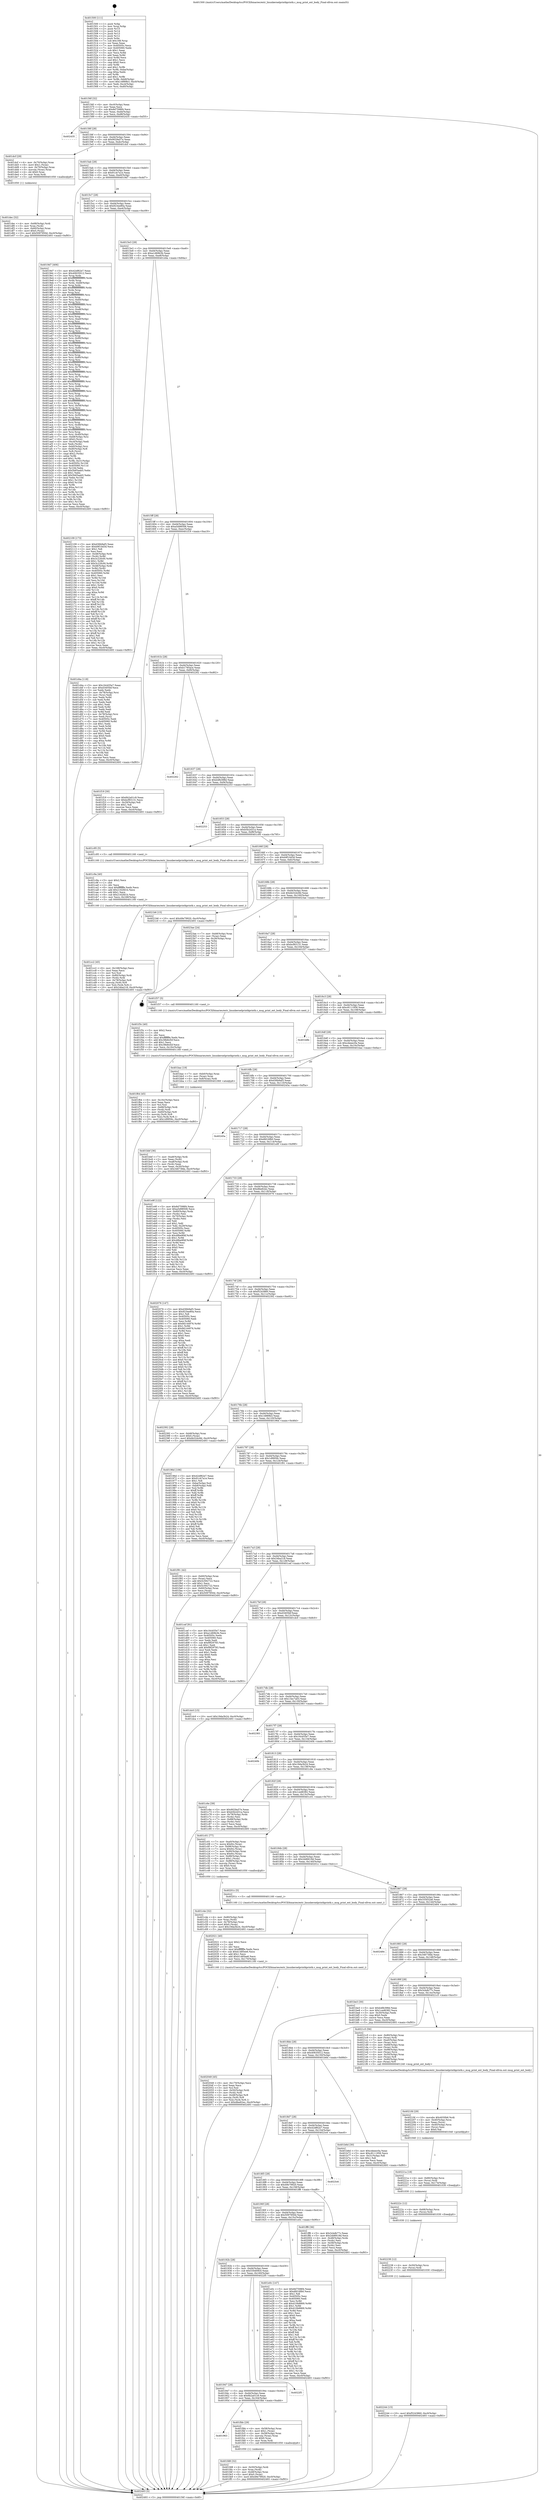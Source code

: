 digraph "0x401500" {
  label = "0x401500 (/mnt/c/Users/mathe/Desktop/tcc/POCII/binaries/extr_linuxkernelprintkprintk.c_msg_print_ext_body_Final-ollvm.out::main(0))"
  labelloc = "t"
  node[shape=record]

  Entry [label="",width=0.3,height=0.3,shape=circle,fillcolor=black,style=filled]
  "0x40156f" [label="{
     0x40156f [32]\l
     | [instrs]\l
     &nbsp;&nbsp;0x40156f \<+6\>: mov -0xc0(%rbp),%eax\l
     &nbsp;&nbsp;0x401575 \<+2\>: mov %eax,%ecx\l
     &nbsp;&nbsp;0x401577 \<+6\>: sub $0x8d7598f4,%ecx\l
     &nbsp;&nbsp;0x40157d \<+6\>: mov %eax,-0xd4(%rbp)\l
     &nbsp;&nbsp;0x401583 \<+6\>: mov %ecx,-0xd8(%rbp)\l
     &nbsp;&nbsp;0x401589 \<+6\>: je 0000000000402435 \<main+0xf35\>\l
  }"]
  "0x402435" [label="{
     0x402435\l
  }", style=dashed]
  "0x40158f" [label="{
     0x40158f [28]\l
     | [instrs]\l
     &nbsp;&nbsp;0x40158f \<+5\>: jmp 0000000000401594 \<main+0x94\>\l
     &nbsp;&nbsp;0x401594 \<+6\>: mov -0xd4(%rbp),%eax\l
     &nbsp;&nbsp;0x40159a \<+5\>: sub $0x9029a57e,%eax\l
     &nbsp;&nbsp;0x40159f \<+6\>: mov %eax,-0xdc(%rbp)\l
     &nbsp;&nbsp;0x4015a5 \<+6\>: je 0000000000401dcf \<main+0x8cf\>\l
  }"]
  Exit [label="",width=0.3,height=0.3,shape=circle,fillcolor=black,style=filled,peripheries=2]
  "0x401dcf" [label="{
     0x401dcf [29]\l
     | [instrs]\l
     &nbsp;&nbsp;0x401dcf \<+4\>: mov -0x70(%rbp),%rax\l
     &nbsp;&nbsp;0x401dd3 \<+6\>: movl $0x1,(%rax)\l
     &nbsp;&nbsp;0x401dd9 \<+4\>: mov -0x70(%rbp),%rax\l
     &nbsp;&nbsp;0x401ddd \<+3\>: movslq (%rax),%rax\l
     &nbsp;&nbsp;0x401de0 \<+4\>: shl $0x0,%rax\l
     &nbsp;&nbsp;0x401de4 \<+3\>: mov %rax,%rdi\l
     &nbsp;&nbsp;0x401de7 \<+5\>: call 0000000000401050 \<malloc@plt\>\l
     | [calls]\l
     &nbsp;&nbsp;0x401050 \{1\} (unknown)\l
  }"]
  "0x4015ab" [label="{
     0x4015ab [28]\l
     | [instrs]\l
     &nbsp;&nbsp;0x4015ab \<+5\>: jmp 00000000004015b0 \<main+0xb0\>\l
     &nbsp;&nbsp;0x4015b0 \<+6\>: mov -0xd4(%rbp),%eax\l
     &nbsp;&nbsp;0x4015b6 \<+5\>: sub $0x91cb7a1e,%eax\l
     &nbsp;&nbsp;0x4015bb \<+6\>: mov %eax,-0xe0(%rbp)\l
     &nbsp;&nbsp;0x4015c1 \<+6\>: je 00000000004019d7 \<main+0x4d7\>\l
  }"]
  "0x402244" [label="{
     0x402244 [15]\l
     | [instrs]\l
     &nbsp;&nbsp;0x402244 \<+10\>: movl $0xf5243860,-0xc0(%rbp)\l
     &nbsp;&nbsp;0x40224e \<+5\>: jmp 0000000000402493 \<main+0xf93\>\l
  }"]
  "0x4019d7" [label="{
     0x4019d7 [406]\l
     | [instrs]\l
     &nbsp;&nbsp;0x4019d7 \<+5\>: mov $0x42df62e7,%eax\l
     &nbsp;&nbsp;0x4019dc \<+5\>: mov $0x40635012,%ecx\l
     &nbsp;&nbsp;0x4019e1 \<+3\>: mov %rsp,%rdx\l
     &nbsp;&nbsp;0x4019e4 \<+4\>: add $0xfffffffffffffff0,%rdx\l
     &nbsp;&nbsp;0x4019e8 \<+3\>: mov %rdx,%rsp\l
     &nbsp;&nbsp;0x4019eb \<+7\>: mov %rdx,-0xb8(%rbp)\l
     &nbsp;&nbsp;0x4019f2 \<+3\>: mov %rsp,%rdx\l
     &nbsp;&nbsp;0x4019f5 \<+4\>: add $0xfffffffffffffff0,%rdx\l
     &nbsp;&nbsp;0x4019f9 \<+3\>: mov %rdx,%rsp\l
     &nbsp;&nbsp;0x4019fc \<+3\>: mov %rsp,%rsi\l
     &nbsp;&nbsp;0x4019ff \<+4\>: add $0xfffffffffffffff0,%rsi\l
     &nbsp;&nbsp;0x401a03 \<+3\>: mov %rsi,%rsp\l
     &nbsp;&nbsp;0x401a06 \<+7\>: mov %rsi,-0xb0(%rbp)\l
     &nbsp;&nbsp;0x401a0d \<+3\>: mov %rsp,%rsi\l
     &nbsp;&nbsp;0x401a10 \<+4\>: add $0xfffffffffffffff0,%rsi\l
     &nbsp;&nbsp;0x401a14 \<+3\>: mov %rsi,%rsp\l
     &nbsp;&nbsp;0x401a17 \<+7\>: mov %rsi,-0xa8(%rbp)\l
     &nbsp;&nbsp;0x401a1e \<+3\>: mov %rsp,%rsi\l
     &nbsp;&nbsp;0x401a21 \<+4\>: add $0xfffffffffffffff0,%rsi\l
     &nbsp;&nbsp;0x401a25 \<+3\>: mov %rsi,%rsp\l
     &nbsp;&nbsp;0x401a28 \<+7\>: mov %rsi,-0xa0(%rbp)\l
     &nbsp;&nbsp;0x401a2f \<+3\>: mov %rsp,%rsi\l
     &nbsp;&nbsp;0x401a32 \<+4\>: add $0xfffffffffffffff0,%rsi\l
     &nbsp;&nbsp;0x401a36 \<+3\>: mov %rsi,%rsp\l
     &nbsp;&nbsp;0x401a39 \<+7\>: mov %rsi,-0x98(%rbp)\l
     &nbsp;&nbsp;0x401a40 \<+3\>: mov %rsp,%rsi\l
     &nbsp;&nbsp;0x401a43 \<+4\>: add $0xfffffffffffffff0,%rsi\l
     &nbsp;&nbsp;0x401a47 \<+3\>: mov %rsi,%rsp\l
     &nbsp;&nbsp;0x401a4a \<+7\>: mov %rsi,-0x90(%rbp)\l
     &nbsp;&nbsp;0x401a51 \<+3\>: mov %rsp,%rsi\l
     &nbsp;&nbsp;0x401a54 \<+4\>: add $0xfffffffffffffff0,%rsi\l
     &nbsp;&nbsp;0x401a58 \<+3\>: mov %rsi,%rsp\l
     &nbsp;&nbsp;0x401a5b \<+7\>: mov %rsi,-0x88(%rbp)\l
     &nbsp;&nbsp;0x401a62 \<+3\>: mov %rsp,%rsi\l
     &nbsp;&nbsp;0x401a65 \<+4\>: add $0xfffffffffffffff0,%rsi\l
     &nbsp;&nbsp;0x401a69 \<+3\>: mov %rsi,%rsp\l
     &nbsp;&nbsp;0x401a6c \<+4\>: mov %rsi,-0x80(%rbp)\l
     &nbsp;&nbsp;0x401a70 \<+3\>: mov %rsp,%rsi\l
     &nbsp;&nbsp;0x401a73 \<+4\>: add $0xfffffffffffffff0,%rsi\l
     &nbsp;&nbsp;0x401a77 \<+3\>: mov %rsi,%rsp\l
     &nbsp;&nbsp;0x401a7a \<+4\>: mov %rsi,-0x78(%rbp)\l
     &nbsp;&nbsp;0x401a7e \<+3\>: mov %rsp,%rsi\l
     &nbsp;&nbsp;0x401a81 \<+4\>: add $0xfffffffffffffff0,%rsi\l
     &nbsp;&nbsp;0x401a85 \<+3\>: mov %rsi,%rsp\l
     &nbsp;&nbsp;0x401a88 \<+4\>: mov %rsi,-0x70(%rbp)\l
     &nbsp;&nbsp;0x401a8c \<+3\>: mov %rsp,%rsi\l
     &nbsp;&nbsp;0x401a8f \<+4\>: add $0xfffffffffffffff0,%rsi\l
     &nbsp;&nbsp;0x401a93 \<+3\>: mov %rsi,%rsp\l
     &nbsp;&nbsp;0x401a96 \<+4\>: mov %rsi,-0x68(%rbp)\l
     &nbsp;&nbsp;0x401a9a \<+3\>: mov %rsp,%rsi\l
     &nbsp;&nbsp;0x401a9d \<+4\>: add $0xfffffffffffffff0,%rsi\l
     &nbsp;&nbsp;0x401aa1 \<+3\>: mov %rsi,%rsp\l
     &nbsp;&nbsp;0x401aa4 \<+4\>: mov %rsi,-0x60(%rbp)\l
     &nbsp;&nbsp;0x401aa8 \<+3\>: mov %rsp,%rsi\l
     &nbsp;&nbsp;0x401aab \<+4\>: add $0xfffffffffffffff0,%rsi\l
     &nbsp;&nbsp;0x401aaf \<+3\>: mov %rsi,%rsp\l
     &nbsp;&nbsp;0x401ab2 \<+4\>: mov %rsi,-0x58(%rbp)\l
     &nbsp;&nbsp;0x401ab6 \<+3\>: mov %rsp,%rsi\l
     &nbsp;&nbsp;0x401ab9 \<+4\>: add $0xfffffffffffffff0,%rsi\l
     &nbsp;&nbsp;0x401abd \<+3\>: mov %rsi,%rsp\l
     &nbsp;&nbsp;0x401ac0 \<+4\>: mov %rsi,-0x50(%rbp)\l
     &nbsp;&nbsp;0x401ac4 \<+3\>: mov %rsp,%rsi\l
     &nbsp;&nbsp;0x401ac7 \<+4\>: add $0xfffffffffffffff0,%rsi\l
     &nbsp;&nbsp;0x401acb \<+3\>: mov %rsi,%rsp\l
     &nbsp;&nbsp;0x401ace \<+4\>: mov %rsi,-0x48(%rbp)\l
     &nbsp;&nbsp;0x401ad2 \<+3\>: mov %rsp,%rsi\l
     &nbsp;&nbsp;0x401ad5 \<+4\>: add $0xfffffffffffffff0,%rsi\l
     &nbsp;&nbsp;0x401ad9 \<+3\>: mov %rsi,%rsp\l
     &nbsp;&nbsp;0x401adc \<+4\>: mov %rsi,-0x40(%rbp)\l
     &nbsp;&nbsp;0x401ae0 \<+7\>: mov -0xb8(%rbp),%rsi\l
     &nbsp;&nbsp;0x401ae7 \<+6\>: movl $0x0,(%rsi)\l
     &nbsp;&nbsp;0x401aed \<+6\>: mov -0xc4(%rbp),%edi\l
     &nbsp;&nbsp;0x401af3 \<+2\>: mov %edi,(%rdx)\l
     &nbsp;&nbsp;0x401af5 \<+7\>: mov -0xb0(%rbp),%rsi\l
     &nbsp;&nbsp;0x401afc \<+7\>: mov -0xd0(%rbp),%r8\l
     &nbsp;&nbsp;0x401b03 \<+3\>: mov %r8,(%rsi)\l
     &nbsp;&nbsp;0x401b06 \<+3\>: cmpl $0x2,(%rdx)\l
     &nbsp;&nbsp;0x401b09 \<+4\>: setne %r9b\l
     &nbsp;&nbsp;0x401b0d \<+4\>: and $0x1,%r9b\l
     &nbsp;&nbsp;0x401b11 \<+4\>: mov %r9b,-0x31(%rbp)\l
     &nbsp;&nbsp;0x401b15 \<+8\>: mov 0x40505c,%r10d\l
     &nbsp;&nbsp;0x401b1d \<+8\>: mov 0x405060,%r11d\l
     &nbsp;&nbsp;0x401b25 \<+3\>: mov %r10d,%ebx\l
     &nbsp;&nbsp;0x401b28 \<+6\>: sub $0x5b65aab5,%ebx\l
     &nbsp;&nbsp;0x401b2e \<+3\>: sub $0x1,%ebx\l
     &nbsp;&nbsp;0x401b31 \<+6\>: add $0x5b65aab5,%ebx\l
     &nbsp;&nbsp;0x401b37 \<+4\>: imul %ebx,%r10d\l
     &nbsp;&nbsp;0x401b3b \<+4\>: and $0x1,%r10d\l
     &nbsp;&nbsp;0x401b3f \<+4\>: cmp $0x0,%r10d\l
     &nbsp;&nbsp;0x401b43 \<+4\>: sete %r9b\l
     &nbsp;&nbsp;0x401b47 \<+4\>: cmp $0xa,%r11d\l
     &nbsp;&nbsp;0x401b4b \<+4\>: setl %r14b\l
     &nbsp;&nbsp;0x401b4f \<+3\>: mov %r9b,%r15b\l
     &nbsp;&nbsp;0x401b52 \<+3\>: and %r14b,%r15b\l
     &nbsp;&nbsp;0x401b55 \<+3\>: xor %r14b,%r9b\l
     &nbsp;&nbsp;0x401b58 \<+3\>: or %r9b,%r15b\l
     &nbsp;&nbsp;0x401b5b \<+4\>: test $0x1,%r15b\l
     &nbsp;&nbsp;0x401b5f \<+3\>: cmovne %ecx,%eax\l
     &nbsp;&nbsp;0x401b62 \<+6\>: mov %eax,-0xc0(%rbp)\l
     &nbsp;&nbsp;0x401b68 \<+5\>: jmp 0000000000402493 \<main+0xf93\>\l
  }"]
  "0x4015c7" [label="{
     0x4015c7 [28]\l
     | [instrs]\l
     &nbsp;&nbsp;0x4015c7 \<+5\>: jmp 00000000004015cc \<main+0xcc\>\l
     &nbsp;&nbsp;0x4015cc \<+6\>: mov -0xd4(%rbp),%eax\l
     &nbsp;&nbsp;0x4015d2 \<+5\>: sub $0x923ee80a,%eax\l
     &nbsp;&nbsp;0x4015d7 \<+6\>: mov %eax,-0xe4(%rbp)\l
     &nbsp;&nbsp;0x4015dd \<+6\>: je 0000000000402109 \<main+0xc09\>\l
  }"]
  "0x402238" [label="{
     0x402238 [12]\l
     | [instrs]\l
     &nbsp;&nbsp;0x402238 \<+4\>: mov -0x50(%rbp),%rcx\l
     &nbsp;&nbsp;0x40223c \<+3\>: mov (%rcx),%rdi\l
     &nbsp;&nbsp;0x40223f \<+5\>: call 0000000000401030 \<free@plt\>\l
     | [calls]\l
     &nbsp;&nbsp;0x401030 \{1\} (unknown)\l
  }"]
  "0x402109" [label="{
     0x402109 [173]\l
     | [instrs]\l
     &nbsp;&nbsp;0x402109 \<+5\>: mov $0xd36b9af3,%eax\l
     &nbsp;&nbsp;0x40210e \<+5\>: mov $0xb9f10d3d,%ecx\l
     &nbsp;&nbsp;0x402113 \<+2\>: mov $0x1,%dl\l
     &nbsp;&nbsp;0x402115 \<+2\>: xor %esi,%esi\l
     &nbsp;&nbsp;0x402117 \<+4\>: mov -0x48(%rbp),%rdi\l
     &nbsp;&nbsp;0x40211b \<+3\>: mov (%rdi),%r8d\l
     &nbsp;&nbsp;0x40211e \<+7\>: sub $0x3c22fc00,%r8d\l
     &nbsp;&nbsp;0x402125 \<+4\>: add $0x1,%r8d\l
     &nbsp;&nbsp;0x402129 \<+7\>: add $0x3c22fc00,%r8d\l
     &nbsp;&nbsp;0x402130 \<+4\>: mov -0x48(%rbp),%rdi\l
     &nbsp;&nbsp;0x402134 \<+3\>: mov %r8d,(%rdi)\l
     &nbsp;&nbsp;0x402137 \<+8\>: mov 0x40505c,%r8d\l
     &nbsp;&nbsp;0x40213f \<+8\>: mov 0x405060,%r9d\l
     &nbsp;&nbsp;0x402147 \<+3\>: sub $0x1,%esi\l
     &nbsp;&nbsp;0x40214a \<+3\>: mov %r8d,%r10d\l
     &nbsp;&nbsp;0x40214d \<+3\>: add %esi,%r10d\l
     &nbsp;&nbsp;0x402150 \<+4\>: imul %r10d,%r8d\l
     &nbsp;&nbsp;0x402154 \<+4\>: and $0x1,%r8d\l
     &nbsp;&nbsp;0x402158 \<+4\>: cmp $0x0,%r8d\l
     &nbsp;&nbsp;0x40215c \<+4\>: sete %r11b\l
     &nbsp;&nbsp;0x402160 \<+4\>: cmp $0xa,%r9d\l
     &nbsp;&nbsp;0x402164 \<+3\>: setl %bl\l
     &nbsp;&nbsp;0x402167 \<+3\>: mov %r11b,%r14b\l
     &nbsp;&nbsp;0x40216a \<+4\>: xor $0xff,%r14b\l
     &nbsp;&nbsp;0x40216e \<+3\>: mov %bl,%r15b\l
     &nbsp;&nbsp;0x402171 \<+4\>: xor $0xff,%r15b\l
     &nbsp;&nbsp;0x402175 \<+3\>: xor $0x1,%dl\l
     &nbsp;&nbsp;0x402178 \<+3\>: mov %r14b,%r12b\l
     &nbsp;&nbsp;0x40217b \<+4\>: and $0xff,%r12b\l
     &nbsp;&nbsp;0x40217f \<+3\>: and %dl,%r11b\l
     &nbsp;&nbsp;0x402182 \<+3\>: mov %r15b,%r13b\l
     &nbsp;&nbsp;0x402185 \<+4\>: and $0xff,%r13b\l
     &nbsp;&nbsp;0x402189 \<+2\>: and %dl,%bl\l
     &nbsp;&nbsp;0x40218b \<+3\>: or %r11b,%r12b\l
     &nbsp;&nbsp;0x40218e \<+3\>: or %bl,%r13b\l
     &nbsp;&nbsp;0x402191 \<+3\>: xor %r13b,%r12b\l
     &nbsp;&nbsp;0x402194 \<+3\>: or %r15b,%r14b\l
     &nbsp;&nbsp;0x402197 \<+4\>: xor $0xff,%r14b\l
     &nbsp;&nbsp;0x40219b \<+3\>: or $0x1,%dl\l
     &nbsp;&nbsp;0x40219e \<+3\>: and %dl,%r14b\l
     &nbsp;&nbsp;0x4021a1 \<+3\>: or %r14b,%r12b\l
     &nbsp;&nbsp;0x4021a4 \<+4\>: test $0x1,%r12b\l
     &nbsp;&nbsp;0x4021a8 \<+3\>: cmovne %ecx,%eax\l
     &nbsp;&nbsp;0x4021ab \<+6\>: mov %eax,-0xc0(%rbp)\l
     &nbsp;&nbsp;0x4021b1 \<+5\>: jmp 0000000000402493 \<main+0xf93\>\l
  }"]
  "0x4015e3" [label="{
     0x4015e3 [28]\l
     | [instrs]\l
     &nbsp;&nbsp;0x4015e3 \<+5\>: jmp 00000000004015e8 \<main+0xe8\>\l
     &nbsp;&nbsp;0x4015e8 \<+6\>: mov -0xd4(%rbp),%eax\l
     &nbsp;&nbsp;0x4015ee \<+5\>: sub $0xa1d69b3b,%eax\l
     &nbsp;&nbsp;0x4015f3 \<+6\>: mov %eax,-0xe8(%rbp)\l
     &nbsp;&nbsp;0x4015f9 \<+6\>: je 0000000000401d4a \<main+0x84a\>\l
  }"]
  "0x40222c" [label="{
     0x40222c [12]\l
     | [instrs]\l
     &nbsp;&nbsp;0x40222c \<+4\>: mov -0x68(%rbp),%rcx\l
     &nbsp;&nbsp;0x402230 \<+3\>: mov (%rcx),%rdi\l
     &nbsp;&nbsp;0x402233 \<+5\>: call 0000000000401030 \<free@plt\>\l
     | [calls]\l
     &nbsp;&nbsp;0x401030 \{1\} (unknown)\l
  }"]
  "0x401d4a" [label="{
     0x401d4a [118]\l
     | [instrs]\l
     &nbsp;&nbsp;0x401d4a \<+5\>: mov $0x16cb55e7,%eax\l
     &nbsp;&nbsp;0x401d4f \<+5\>: mov $0xd3405bf,%ecx\l
     &nbsp;&nbsp;0x401d54 \<+2\>: xor %edx,%edx\l
     &nbsp;&nbsp;0x401d56 \<+4\>: mov -0x78(%rbp),%rsi\l
     &nbsp;&nbsp;0x401d5a \<+2\>: mov (%rsi),%edi\l
     &nbsp;&nbsp;0x401d5c \<+3\>: mov %edx,%r8d\l
     &nbsp;&nbsp;0x401d5f \<+3\>: sub %edi,%r8d\l
     &nbsp;&nbsp;0x401d62 \<+2\>: mov %edx,%edi\l
     &nbsp;&nbsp;0x401d64 \<+3\>: sub $0x1,%edi\l
     &nbsp;&nbsp;0x401d67 \<+3\>: add %edi,%r8d\l
     &nbsp;&nbsp;0x401d6a \<+2\>: mov %edx,%edi\l
     &nbsp;&nbsp;0x401d6c \<+3\>: sub %r8d,%edi\l
     &nbsp;&nbsp;0x401d6f \<+4\>: mov -0x78(%rbp),%rsi\l
     &nbsp;&nbsp;0x401d73 \<+2\>: mov %edi,(%rsi)\l
     &nbsp;&nbsp;0x401d75 \<+7\>: mov 0x40505c,%edi\l
     &nbsp;&nbsp;0x401d7c \<+8\>: mov 0x405060,%r8d\l
     &nbsp;&nbsp;0x401d84 \<+3\>: sub $0x1,%edx\l
     &nbsp;&nbsp;0x401d87 \<+3\>: mov %edi,%r9d\l
     &nbsp;&nbsp;0x401d8a \<+3\>: add %edx,%r9d\l
     &nbsp;&nbsp;0x401d8d \<+4\>: imul %r9d,%edi\l
     &nbsp;&nbsp;0x401d91 \<+3\>: and $0x1,%edi\l
     &nbsp;&nbsp;0x401d94 \<+3\>: cmp $0x0,%edi\l
     &nbsp;&nbsp;0x401d97 \<+4\>: sete %r10b\l
     &nbsp;&nbsp;0x401d9b \<+4\>: cmp $0xa,%r8d\l
     &nbsp;&nbsp;0x401d9f \<+4\>: setl %r11b\l
     &nbsp;&nbsp;0x401da3 \<+3\>: mov %r10b,%bl\l
     &nbsp;&nbsp;0x401da6 \<+3\>: and %r11b,%bl\l
     &nbsp;&nbsp;0x401da9 \<+3\>: xor %r11b,%r10b\l
     &nbsp;&nbsp;0x401dac \<+3\>: or %r10b,%bl\l
     &nbsp;&nbsp;0x401daf \<+3\>: test $0x1,%bl\l
     &nbsp;&nbsp;0x401db2 \<+3\>: cmovne %ecx,%eax\l
     &nbsp;&nbsp;0x401db5 \<+6\>: mov %eax,-0xc0(%rbp)\l
     &nbsp;&nbsp;0x401dbb \<+5\>: jmp 0000000000402493 \<main+0xf93\>\l
  }"]
  "0x4015ff" [label="{
     0x4015ff [28]\l
     | [instrs]\l
     &nbsp;&nbsp;0x4015ff \<+5\>: jmp 0000000000401604 \<main+0x104\>\l
     &nbsp;&nbsp;0x401604 \<+6\>: mov -0xd4(%rbp),%eax\l
     &nbsp;&nbsp;0x40160a \<+5\>: sub $0xa5d98506,%eax\l
     &nbsp;&nbsp;0x40160f \<+6\>: mov %eax,-0xec(%rbp)\l
     &nbsp;&nbsp;0x401615 \<+6\>: je 0000000000401f19 \<main+0xa19\>\l
  }"]
  "0x40221a" [label="{
     0x40221a [18]\l
     | [instrs]\l
     &nbsp;&nbsp;0x40221a \<+4\>: mov -0x80(%rbp),%rcx\l
     &nbsp;&nbsp;0x40221e \<+3\>: mov (%rcx),%rdi\l
     &nbsp;&nbsp;0x402221 \<+6\>: mov %eax,-0x174(%rbp)\l
     &nbsp;&nbsp;0x402227 \<+5\>: call 0000000000401030 \<free@plt\>\l
     | [calls]\l
     &nbsp;&nbsp;0x401030 \{1\} (unknown)\l
  }"]
  "0x401f19" [label="{
     0x401f19 [30]\l
     | [instrs]\l
     &nbsp;&nbsp;0x401f19 \<+5\>: mov $0x6b2a01c9,%eax\l
     &nbsp;&nbsp;0x401f1e \<+5\>: mov $0xbcf93131,%ecx\l
     &nbsp;&nbsp;0x401f23 \<+3\>: mov -0x29(%rbp),%dl\l
     &nbsp;&nbsp;0x401f26 \<+3\>: test $0x1,%dl\l
     &nbsp;&nbsp;0x401f29 \<+3\>: cmovne %ecx,%eax\l
     &nbsp;&nbsp;0x401f2c \<+6\>: mov %eax,-0xc0(%rbp)\l
     &nbsp;&nbsp;0x401f32 \<+5\>: jmp 0000000000402493 \<main+0xf93\>\l
  }"]
  "0x40161b" [label="{
     0x40161b [28]\l
     | [instrs]\l
     &nbsp;&nbsp;0x40161b \<+5\>: jmp 0000000000401620 \<main+0x120\>\l
     &nbsp;&nbsp;0x401620 \<+6\>: mov -0xd4(%rbp),%eax\l
     &nbsp;&nbsp;0x401626 \<+5\>: sub $0xb1785ace,%eax\l
     &nbsp;&nbsp;0x40162b \<+6\>: mov %eax,-0xf0(%rbp)\l
     &nbsp;&nbsp;0x401631 \<+6\>: je 0000000000402262 \<main+0xd62\>\l
  }"]
  "0x4021fd" [label="{
     0x4021fd [29]\l
     | [instrs]\l
     &nbsp;&nbsp;0x4021fd \<+10\>: movabs $0x4030b6,%rdi\l
     &nbsp;&nbsp;0x402207 \<+4\>: mov -0x40(%rbp),%rcx\l
     &nbsp;&nbsp;0x40220b \<+2\>: mov %eax,(%rcx)\l
     &nbsp;&nbsp;0x40220d \<+4\>: mov -0x40(%rbp),%rcx\l
     &nbsp;&nbsp;0x402211 \<+2\>: mov (%rcx),%esi\l
     &nbsp;&nbsp;0x402213 \<+2\>: mov $0x0,%al\l
     &nbsp;&nbsp;0x402215 \<+5\>: call 0000000000401040 \<printf@plt\>\l
     | [calls]\l
     &nbsp;&nbsp;0x401040 \{1\} (unknown)\l
  }"]
  "0x402262" [label="{
     0x402262\l
  }", style=dashed]
  "0x401637" [label="{
     0x401637 [28]\l
     | [instrs]\l
     &nbsp;&nbsp;0x401637 \<+5\>: jmp 000000000040163c \<main+0x13c\>\l
     &nbsp;&nbsp;0x40163c \<+6\>: mov -0xd4(%rbp),%eax\l
     &nbsp;&nbsp;0x401642 \<+5\>: sub $0xb4fb398d,%eax\l
     &nbsp;&nbsp;0x401647 \<+6\>: mov %eax,-0xf4(%rbp)\l
     &nbsp;&nbsp;0x40164d \<+6\>: je 0000000000402253 \<main+0xd53\>\l
  }"]
  "0x402049" [label="{
     0x402049 [45]\l
     | [instrs]\l
     &nbsp;&nbsp;0x402049 \<+6\>: mov -0x170(%rbp),%ecx\l
     &nbsp;&nbsp;0x40204f \<+3\>: imul %eax,%ecx\l
     &nbsp;&nbsp;0x402052 \<+3\>: mov %cl,%sil\l
     &nbsp;&nbsp;0x402055 \<+4\>: mov -0x50(%rbp),%rdi\l
     &nbsp;&nbsp;0x402059 \<+3\>: mov (%rdi),%rdi\l
     &nbsp;&nbsp;0x40205c \<+4\>: mov -0x48(%rbp),%r8\l
     &nbsp;&nbsp;0x402060 \<+3\>: movslq (%r8),%r8\l
     &nbsp;&nbsp;0x402063 \<+4\>: mov %sil,(%rdi,%r8,1)\l
     &nbsp;&nbsp;0x402067 \<+10\>: movl $0xdfee62ec,-0xc0(%rbp)\l
     &nbsp;&nbsp;0x402071 \<+5\>: jmp 0000000000402493 \<main+0xf93\>\l
  }"]
  "0x402253" [label="{
     0x402253\l
  }", style=dashed]
  "0x401653" [label="{
     0x401653 [28]\l
     | [instrs]\l
     &nbsp;&nbsp;0x401653 \<+5\>: jmp 0000000000401658 \<main+0x158\>\l
     &nbsp;&nbsp;0x401658 \<+6\>: mov -0xd4(%rbp),%eax\l
     &nbsp;&nbsp;0x40165e \<+5\>: sub $0xb5b2d31a,%eax\l
     &nbsp;&nbsp;0x401663 \<+6\>: mov %eax,-0xf8(%rbp)\l
     &nbsp;&nbsp;0x401669 \<+6\>: je 0000000000401c95 \<main+0x795\>\l
  }"]
  "0x402021" [label="{
     0x402021 [40]\l
     | [instrs]\l
     &nbsp;&nbsp;0x402021 \<+5\>: mov $0x2,%ecx\l
     &nbsp;&nbsp;0x402026 \<+1\>: cltd\l
     &nbsp;&nbsp;0x402027 \<+2\>: idiv %ecx\l
     &nbsp;&nbsp;0x402029 \<+6\>: imul $0xfffffffe,%edx,%ecx\l
     &nbsp;&nbsp;0x40202f \<+6\>: sub $0xb1485ee6,%ecx\l
     &nbsp;&nbsp;0x402035 \<+3\>: add $0x1,%ecx\l
     &nbsp;&nbsp;0x402038 \<+6\>: add $0xb1485ee6,%ecx\l
     &nbsp;&nbsp;0x40203e \<+6\>: mov %ecx,-0x170(%rbp)\l
     &nbsp;&nbsp;0x402044 \<+5\>: call 0000000000401160 \<next_i\>\l
     | [calls]\l
     &nbsp;&nbsp;0x401160 \{1\} (/mnt/c/Users/mathe/Desktop/tcc/POCII/binaries/extr_linuxkernelprintkprintk.c_msg_print_ext_body_Final-ollvm.out::next_i)\l
  }"]
  "0x401c95" [label="{
     0x401c95 [5]\l
     | [instrs]\l
     &nbsp;&nbsp;0x401c95 \<+5\>: call 0000000000401160 \<next_i\>\l
     | [calls]\l
     &nbsp;&nbsp;0x401160 \{1\} (/mnt/c/Users/mathe/Desktop/tcc/POCII/binaries/extr_linuxkernelprintkprintk.c_msg_print_ext_body_Final-ollvm.out::next_i)\l
  }"]
  "0x40166f" [label="{
     0x40166f [28]\l
     | [instrs]\l
     &nbsp;&nbsp;0x40166f \<+5\>: jmp 0000000000401674 \<main+0x174\>\l
     &nbsp;&nbsp;0x401674 \<+6\>: mov -0xd4(%rbp),%eax\l
     &nbsp;&nbsp;0x40167a \<+5\>: sub $0xb9f10d3d,%eax\l
     &nbsp;&nbsp;0x40167f \<+6\>: mov %eax,-0xfc(%rbp)\l
     &nbsp;&nbsp;0x401685 \<+6\>: je 00000000004021b6 \<main+0xcb6\>\l
  }"]
  "0x401fd8" [label="{
     0x401fd8 [32]\l
     | [instrs]\l
     &nbsp;&nbsp;0x401fd8 \<+4\>: mov -0x50(%rbp),%rdi\l
     &nbsp;&nbsp;0x401fdc \<+3\>: mov %rax,(%rdi)\l
     &nbsp;&nbsp;0x401fdf \<+4\>: mov -0x48(%rbp),%rax\l
     &nbsp;&nbsp;0x401fe3 \<+6\>: movl $0x0,(%rax)\l
     &nbsp;&nbsp;0x401fe9 \<+10\>: movl $0x49e79920,-0xc0(%rbp)\l
     &nbsp;&nbsp;0x401ff3 \<+5\>: jmp 0000000000402493 \<main+0xf93\>\l
  }"]
  "0x4021b6" [label="{
     0x4021b6 [15]\l
     | [instrs]\l
     &nbsp;&nbsp;0x4021b6 \<+10\>: movl $0x49e79920,-0xc0(%rbp)\l
     &nbsp;&nbsp;0x4021c0 \<+5\>: jmp 0000000000402493 \<main+0xf93\>\l
  }"]
  "0x40168b" [label="{
     0x40168b [28]\l
     | [instrs]\l
     &nbsp;&nbsp;0x40168b \<+5\>: jmp 0000000000401690 \<main+0x190\>\l
     &nbsp;&nbsp;0x401690 \<+6\>: mov -0xd4(%rbp),%eax\l
     &nbsp;&nbsp;0x401696 \<+5\>: sub $0xbb32dc8d,%eax\l
     &nbsp;&nbsp;0x40169b \<+6\>: mov %eax,-0x100(%rbp)\l
     &nbsp;&nbsp;0x4016a1 \<+6\>: je 00000000004023ae \<main+0xeae\>\l
  }"]
  "0x401963" [label="{
     0x401963\l
  }", style=dashed]
  "0x4023ae" [label="{
     0x4023ae [24]\l
     | [instrs]\l
     &nbsp;&nbsp;0x4023ae \<+7\>: mov -0xb8(%rbp),%rax\l
     &nbsp;&nbsp;0x4023b5 \<+2\>: mov (%rax),%eax\l
     &nbsp;&nbsp;0x4023b7 \<+4\>: lea -0x28(%rbp),%rsp\l
     &nbsp;&nbsp;0x4023bb \<+1\>: pop %rbx\l
     &nbsp;&nbsp;0x4023bc \<+2\>: pop %r12\l
     &nbsp;&nbsp;0x4023be \<+2\>: pop %r13\l
     &nbsp;&nbsp;0x4023c0 \<+2\>: pop %r14\l
     &nbsp;&nbsp;0x4023c2 \<+2\>: pop %r15\l
     &nbsp;&nbsp;0x4023c4 \<+1\>: pop %rbp\l
     &nbsp;&nbsp;0x4023c5 \<+1\>: ret\l
  }"]
  "0x4016a7" [label="{
     0x4016a7 [28]\l
     | [instrs]\l
     &nbsp;&nbsp;0x4016a7 \<+5\>: jmp 00000000004016ac \<main+0x1ac\>\l
     &nbsp;&nbsp;0x4016ac \<+6\>: mov -0xd4(%rbp),%eax\l
     &nbsp;&nbsp;0x4016b2 \<+5\>: sub $0xbcf93131,%eax\l
     &nbsp;&nbsp;0x4016b7 \<+6\>: mov %eax,-0x104(%rbp)\l
     &nbsp;&nbsp;0x4016bd \<+6\>: je 0000000000401f37 \<main+0xa37\>\l
  }"]
  "0x401fbb" [label="{
     0x401fbb [29]\l
     | [instrs]\l
     &nbsp;&nbsp;0x401fbb \<+4\>: mov -0x58(%rbp),%rax\l
     &nbsp;&nbsp;0x401fbf \<+6\>: movl $0x1,(%rax)\l
     &nbsp;&nbsp;0x401fc5 \<+4\>: mov -0x58(%rbp),%rax\l
     &nbsp;&nbsp;0x401fc9 \<+3\>: movslq (%rax),%rax\l
     &nbsp;&nbsp;0x401fcc \<+4\>: shl $0x0,%rax\l
     &nbsp;&nbsp;0x401fd0 \<+3\>: mov %rax,%rdi\l
     &nbsp;&nbsp;0x401fd3 \<+5\>: call 0000000000401050 \<malloc@plt\>\l
     | [calls]\l
     &nbsp;&nbsp;0x401050 \{1\} (unknown)\l
  }"]
  "0x401f37" [label="{
     0x401f37 [5]\l
     | [instrs]\l
     &nbsp;&nbsp;0x401f37 \<+5\>: call 0000000000401160 \<next_i\>\l
     | [calls]\l
     &nbsp;&nbsp;0x401160 \{1\} (/mnt/c/Users/mathe/Desktop/tcc/POCII/binaries/extr_linuxkernelprintkprintk.c_msg_print_ext_body_Final-ollvm.out::next_i)\l
  }"]
  "0x4016c3" [label="{
     0x4016c3 [28]\l
     | [instrs]\l
     &nbsp;&nbsp;0x4016c3 \<+5\>: jmp 00000000004016c8 \<main+0x1c8\>\l
     &nbsp;&nbsp;0x4016c8 \<+6\>: mov -0xd4(%rbp),%eax\l
     &nbsp;&nbsp;0x4016ce \<+5\>: sub $0xc8111956,%eax\l
     &nbsp;&nbsp;0x4016d3 \<+6\>: mov %eax,-0x108(%rbp)\l
     &nbsp;&nbsp;0x4016d9 \<+6\>: je 0000000000401b8b \<main+0x68b\>\l
  }"]
  "0x401947" [label="{
     0x401947 [28]\l
     | [instrs]\l
     &nbsp;&nbsp;0x401947 \<+5\>: jmp 000000000040194c \<main+0x44c\>\l
     &nbsp;&nbsp;0x40194c \<+6\>: mov -0xd4(%rbp),%eax\l
     &nbsp;&nbsp;0x401952 \<+5\>: sub $0x6b2a01c9,%eax\l
     &nbsp;&nbsp;0x401957 \<+6\>: mov %eax,-0x164(%rbp)\l
     &nbsp;&nbsp;0x40195d \<+6\>: je 0000000000401fbb \<main+0xabb\>\l
  }"]
  "0x401b8b" [label="{
     0x401b8b\l
  }", style=dashed]
  "0x4016df" [label="{
     0x4016df [28]\l
     | [instrs]\l
     &nbsp;&nbsp;0x4016df \<+5\>: jmp 00000000004016e4 \<main+0x1e4\>\l
     &nbsp;&nbsp;0x4016e4 \<+6\>: mov -0xd4(%rbp),%eax\l
     &nbsp;&nbsp;0x4016ea \<+5\>: sub $0xcdeeec0a,%eax\l
     &nbsp;&nbsp;0x4016ef \<+6\>: mov %eax,-0x10c(%rbp)\l
     &nbsp;&nbsp;0x4016f5 \<+6\>: je 0000000000401bac \<main+0x6ac\>\l
  }"]
  "0x4022f5" [label="{
     0x4022f5\l
  }", style=dashed]
  "0x401bac" [label="{
     0x401bac [19]\l
     | [instrs]\l
     &nbsp;&nbsp;0x401bac \<+7\>: mov -0xb0(%rbp),%rax\l
     &nbsp;&nbsp;0x401bb3 \<+3\>: mov (%rax),%rax\l
     &nbsp;&nbsp;0x401bb6 \<+4\>: mov 0x8(%rax),%rdi\l
     &nbsp;&nbsp;0x401bba \<+5\>: call 0000000000401060 \<atoi@plt\>\l
     | [calls]\l
     &nbsp;&nbsp;0x401060 \{1\} (unknown)\l
  }"]
  "0x4016fb" [label="{
     0x4016fb [28]\l
     | [instrs]\l
     &nbsp;&nbsp;0x4016fb \<+5\>: jmp 0000000000401700 \<main+0x200\>\l
     &nbsp;&nbsp;0x401700 \<+6\>: mov -0xd4(%rbp),%eax\l
     &nbsp;&nbsp;0x401706 \<+5\>: sub $0xd36b9af3,%eax\l
     &nbsp;&nbsp;0x40170b \<+6\>: mov %eax,-0x110(%rbp)\l
     &nbsp;&nbsp;0x401711 \<+6\>: je 000000000040245a \<main+0xf5a\>\l
  }"]
  "0x401f64" [label="{
     0x401f64 [45]\l
     | [instrs]\l
     &nbsp;&nbsp;0x401f64 \<+6\>: mov -0x16c(%rbp),%ecx\l
     &nbsp;&nbsp;0x401f6a \<+3\>: imul %eax,%ecx\l
     &nbsp;&nbsp;0x401f6d \<+3\>: mov %cl,%sil\l
     &nbsp;&nbsp;0x401f70 \<+4\>: mov -0x68(%rbp),%rdi\l
     &nbsp;&nbsp;0x401f74 \<+3\>: mov (%rdi),%rdi\l
     &nbsp;&nbsp;0x401f77 \<+4\>: mov -0x60(%rbp),%r8\l
     &nbsp;&nbsp;0x401f7b \<+3\>: movslq (%r8),%r8\l
     &nbsp;&nbsp;0x401f7e \<+4\>: mov %sil,(%rdi,%r8,1)\l
     &nbsp;&nbsp;0x401f82 \<+10\>: movl $0x1d9959c,-0xc0(%rbp)\l
     &nbsp;&nbsp;0x401f8c \<+5\>: jmp 0000000000402493 \<main+0xf93\>\l
  }"]
  "0x40245a" [label="{
     0x40245a\l
  }", style=dashed]
  "0x401717" [label="{
     0x401717 [28]\l
     | [instrs]\l
     &nbsp;&nbsp;0x401717 \<+5\>: jmp 000000000040171c \<main+0x21c\>\l
     &nbsp;&nbsp;0x40171c \<+6\>: mov -0xd4(%rbp),%eax\l
     &nbsp;&nbsp;0x401722 \<+5\>: sub $0xdfd16fb0,%eax\l
     &nbsp;&nbsp;0x401727 \<+6\>: mov %eax,-0x114(%rbp)\l
     &nbsp;&nbsp;0x40172d \<+6\>: je 0000000000401e9f \<main+0x99f\>\l
  }"]
  "0x401f3c" [label="{
     0x401f3c [40]\l
     | [instrs]\l
     &nbsp;&nbsp;0x401f3c \<+5\>: mov $0x2,%ecx\l
     &nbsp;&nbsp;0x401f41 \<+1\>: cltd\l
     &nbsp;&nbsp;0x401f42 \<+2\>: idiv %ecx\l
     &nbsp;&nbsp;0x401f44 \<+6\>: imul $0xfffffffe,%edx,%ecx\l
     &nbsp;&nbsp;0x401f4a \<+6\>: add $0x38b8cf2f,%ecx\l
     &nbsp;&nbsp;0x401f50 \<+3\>: add $0x1,%ecx\l
     &nbsp;&nbsp;0x401f53 \<+6\>: sub $0x38b8cf2f,%ecx\l
     &nbsp;&nbsp;0x401f59 \<+6\>: mov %ecx,-0x16c(%rbp)\l
     &nbsp;&nbsp;0x401f5f \<+5\>: call 0000000000401160 \<next_i\>\l
     | [calls]\l
     &nbsp;&nbsp;0x401160 \{1\} (/mnt/c/Users/mathe/Desktop/tcc/POCII/binaries/extr_linuxkernelprintkprintk.c_msg_print_ext_body_Final-ollvm.out::next_i)\l
  }"]
  "0x401e9f" [label="{
     0x401e9f [122]\l
     | [instrs]\l
     &nbsp;&nbsp;0x401e9f \<+5\>: mov $0x8d7598f4,%eax\l
     &nbsp;&nbsp;0x401ea4 \<+5\>: mov $0xa5d98506,%ecx\l
     &nbsp;&nbsp;0x401ea9 \<+4\>: mov -0x60(%rbp),%rdx\l
     &nbsp;&nbsp;0x401ead \<+2\>: mov (%rdx),%esi\l
     &nbsp;&nbsp;0x401eaf \<+4\>: mov -0x70(%rbp),%rdx\l
     &nbsp;&nbsp;0x401eb3 \<+2\>: cmp (%rdx),%esi\l
     &nbsp;&nbsp;0x401eb5 \<+4\>: setl %dil\l
     &nbsp;&nbsp;0x401eb9 \<+4\>: and $0x1,%dil\l
     &nbsp;&nbsp;0x401ebd \<+4\>: mov %dil,-0x29(%rbp)\l
     &nbsp;&nbsp;0x401ec1 \<+7\>: mov 0x40505c,%esi\l
     &nbsp;&nbsp;0x401ec8 \<+8\>: mov 0x405060,%r8d\l
     &nbsp;&nbsp;0x401ed0 \<+3\>: mov %esi,%r9d\l
     &nbsp;&nbsp;0x401ed3 \<+7\>: sub $0x48be9f4f,%r9d\l
     &nbsp;&nbsp;0x401eda \<+4\>: sub $0x1,%r9d\l
     &nbsp;&nbsp;0x401ede \<+7\>: add $0x48be9f4f,%r9d\l
     &nbsp;&nbsp;0x401ee5 \<+4\>: imul %r9d,%esi\l
     &nbsp;&nbsp;0x401ee9 \<+3\>: and $0x1,%esi\l
     &nbsp;&nbsp;0x401eec \<+3\>: cmp $0x0,%esi\l
     &nbsp;&nbsp;0x401eef \<+4\>: sete %dil\l
     &nbsp;&nbsp;0x401ef3 \<+4\>: cmp $0xa,%r8d\l
     &nbsp;&nbsp;0x401ef7 \<+4\>: setl %r10b\l
     &nbsp;&nbsp;0x401efb \<+3\>: mov %dil,%r11b\l
     &nbsp;&nbsp;0x401efe \<+3\>: and %r10b,%r11b\l
     &nbsp;&nbsp;0x401f01 \<+3\>: xor %r10b,%dil\l
     &nbsp;&nbsp;0x401f04 \<+3\>: or %dil,%r11b\l
     &nbsp;&nbsp;0x401f07 \<+4\>: test $0x1,%r11b\l
     &nbsp;&nbsp;0x401f0b \<+3\>: cmovne %ecx,%eax\l
     &nbsp;&nbsp;0x401f0e \<+6\>: mov %eax,-0xc0(%rbp)\l
     &nbsp;&nbsp;0x401f14 \<+5\>: jmp 0000000000402493 \<main+0xf93\>\l
  }"]
  "0x401733" [label="{
     0x401733 [28]\l
     | [instrs]\l
     &nbsp;&nbsp;0x401733 \<+5\>: jmp 0000000000401738 \<main+0x238\>\l
     &nbsp;&nbsp;0x401738 \<+6\>: mov -0xd4(%rbp),%eax\l
     &nbsp;&nbsp;0x40173e \<+5\>: sub $0xdfee62ec,%eax\l
     &nbsp;&nbsp;0x401743 \<+6\>: mov %eax,-0x118(%rbp)\l
     &nbsp;&nbsp;0x401749 \<+6\>: je 0000000000402076 \<main+0xb76\>\l
  }"]
  "0x40192b" [label="{
     0x40192b [28]\l
     | [instrs]\l
     &nbsp;&nbsp;0x40192b \<+5\>: jmp 0000000000401930 \<main+0x430\>\l
     &nbsp;&nbsp;0x401930 \<+6\>: mov -0xd4(%rbp),%eax\l
     &nbsp;&nbsp;0x401936 \<+5\>: sub $0x530d09c0,%eax\l
     &nbsp;&nbsp;0x40193b \<+6\>: mov %eax,-0x160(%rbp)\l
     &nbsp;&nbsp;0x401941 \<+6\>: je 00000000004022f5 \<main+0xdf5\>\l
  }"]
  "0x402076" [label="{
     0x402076 [147]\l
     | [instrs]\l
     &nbsp;&nbsp;0x402076 \<+5\>: mov $0xd36b9af3,%eax\l
     &nbsp;&nbsp;0x40207b \<+5\>: mov $0x923ee80a,%ecx\l
     &nbsp;&nbsp;0x402080 \<+2\>: mov $0x1,%dl\l
     &nbsp;&nbsp;0x402082 \<+7\>: mov 0x40505c,%esi\l
     &nbsp;&nbsp;0x402089 \<+7\>: mov 0x405060,%edi\l
     &nbsp;&nbsp;0x402090 \<+3\>: mov %esi,%r8d\l
     &nbsp;&nbsp;0x402093 \<+7\>: add $0x9d144976,%r8d\l
     &nbsp;&nbsp;0x40209a \<+4\>: sub $0x1,%r8d\l
     &nbsp;&nbsp;0x40209e \<+7\>: sub $0x9d144976,%r8d\l
     &nbsp;&nbsp;0x4020a5 \<+4\>: imul %r8d,%esi\l
     &nbsp;&nbsp;0x4020a9 \<+3\>: and $0x1,%esi\l
     &nbsp;&nbsp;0x4020ac \<+3\>: cmp $0x0,%esi\l
     &nbsp;&nbsp;0x4020af \<+4\>: sete %r9b\l
     &nbsp;&nbsp;0x4020b3 \<+3\>: cmp $0xa,%edi\l
     &nbsp;&nbsp;0x4020b6 \<+4\>: setl %r10b\l
     &nbsp;&nbsp;0x4020ba \<+3\>: mov %r9b,%r11b\l
     &nbsp;&nbsp;0x4020bd \<+4\>: xor $0xff,%r11b\l
     &nbsp;&nbsp;0x4020c1 \<+3\>: mov %r10b,%bl\l
     &nbsp;&nbsp;0x4020c4 \<+3\>: xor $0xff,%bl\l
     &nbsp;&nbsp;0x4020c7 \<+3\>: xor $0x0,%dl\l
     &nbsp;&nbsp;0x4020ca \<+3\>: mov %r11b,%r14b\l
     &nbsp;&nbsp;0x4020cd \<+4\>: and $0x0,%r14b\l
     &nbsp;&nbsp;0x4020d1 \<+3\>: and %dl,%r9b\l
     &nbsp;&nbsp;0x4020d4 \<+3\>: mov %bl,%r15b\l
     &nbsp;&nbsp;0x4020d7 \<+4\>: and $0x0,%r15b\l
     &nbsp;&nbsp;0x4020db \<+3\>: and %dl,%r10b\l
     &nbsp;&nbsp;0x4020de \<+3\>: or %r9b,%r14b\l
     &nbsp;&nbsp;0x4020e1 \<+3\>: or %r10b,%r15b\l
     &nbsp;&nbsp;0x4020e4 \<+3\>: xor %r15b,%r14b\l
     &nbsp;&nbsp;0x4020e7 \<+3\>: or %bl,%r11b\l
     &nbsp;&nbsp;0x4020ea \<+4\>: xor $0xff,%r11b\l
     &nbsp;&nbsp;0x4020ee \<+3\>: or $0x0,%dl\l
     &nbsp;&nbsp;0x4020f1 \<+3\>: and %dl,%r11b\l
     &nbsp;&nbsp;0x4020f4 \<+3\>: or %r11b,%r14b\l
     &nbsp;&nbsp;0x4020f7 \<+4\>: test $0x1,%r14b\l
     &nbsp;&nbsp;0x4020fb \<+3\>: cmovne %ecx,%eax\l
     &nbsp;&nbsp;0x4020fe \<+6\>: mov %eax,-0xc0(%rbp)\l
     &nbsp;&nbsp;0x402104 \<+5\>: jmp 0000000000402493 \<main+0xf93\>\l
  }"]
  "0x40174f" [label="{
     0x40174f [28]\l
     | [instrs]\l
     &nbsp;&nbsp;0x40174f \<+5\>: jmp 0000000000401754 \<main+0x254\>\l
     &nbsp;&nbsp;0x401754 \<+6\>: mov -0xd4(%rbp),%eax\l
     &nbsp;&nbsp;0x40175a \<+5\>: sub $0xf5243860,%eax\l
     &nbsp;&nbsp;0x40175f \<+6\>: mov %eax,-0x11c(%rbp)\l
     &nbsp;&nbsp;0x401765 \<+6\>: je 0000000000402392 \<main+0xe92\>\l
  }"]
  "0x401e0c" [label="{
     0x401e0c [147]\l
     | [instrs]\l
     &nbsp;&nbsp;0x401e0c \<+5\>: mov $0x8d7598f4,%eax\l
     &nbsp;&nbsp;0x401e11 \<+5\>: mov $0xdfd16fb0,%ecx\l
     &nbsp;&nbsp;0x401e16 \<+2\>: mov $0x1,%dl\l
     &nbsp;&nbsp;0x401e18 \<+7\>: mov 0x40505c,%esi\l
     &nbsp;&nbsp;0x401e1f \<+7\>: mov 0x405060,%edi\l
     &nbsp;&nbsp;0x401e26 \<+3\>: mov %esi,%r8d\l
     &nbsp;&nbsp;0x401e29 \<+7\>: add $0x410b8869,%r8d\l
     &nbsp;&nbsp;0x401e30 \<+4\>: sub $0x1,%r8d\l
     &nbsp;&nbsp;0x401e34 \<+7\>: sub $0x410b8869,%r8d\l
     &nbsp;&nbsp;0x401e3b \<+4\>: imul %r8d,%esi\l
     &nbsp;&nbsp;0x401e3f \<+3\>: and $0x1,%esi\l
     &nbsp;&nbsp;0x401e42 \<+3\>: cmp $0x0,%esi\l
     &nbsp;&nbsp;0x401e45 \<+4\>: sete %r9b\l
     &nbsp;&nbsp;0x401e49 \<+3\>: cmp $0xa,%edi\l
     &nbsp;&nbsp;0x401e4c \<+4\>: setl %r10b\l
     &nbsp;&nbsp;0x401e50 \<+3\>: mov %r9b,%r11b\l
     &nbsp;&nbsp;0x401e53 \<+4\>: xor $0xff,%r11b\l
     &nbsp;&nbsp;0x401e57 \<+3\>: mov %r10b,%bl\l
     &nbsp;&nbsp;0x401e5a \<+3\>: xor $0xff,%bl\l
     &nbsp;&nbsp;0x401e5d \<+3\>: xor $0x1,%dl\l
     &nbsp;&nbsp;0x401e60 \<+3\>: mov %r11b,%r14b\l
     &nbsp;&nbsp;0x401e63 \<+4\>: and $0xff,%r14b\l
     &nbsp;&nbsp;0x401e67 \<+3\>: and %dl,%r9b\l
     &nbsp;&nbsp;0x401e6a \<+3\>: mov %bl,%r15b\l
     &nbsp;&nbsp;0x401e6d \<+4\>: and $0xff,%r15b\l
     &nbsp;&nbsp;0x401e71 \<+3\>: and %dl,%r10b\l
     &nbsp;&nbsp;0x401e74 \<+3\>: or %r9b,%r14b\l
     &nbsp;&nbsp;0x401e77 \<+3\>: or %r10b,%r15b\l
     &nbsp;&nbsp;0x401e7a \<+3\>: xor %r15b,%r14b\l
     &nbsp;&nbsp;0x401e7d \<+3\>: or %bl,%r11b\l
     &nbsp;&nbsp;0x401e80 \<+4\>: xor $0xff,%r11b\l
     &nbsp;&nbsp;0x401e84 \<+3\>: or $0x1,%dl\l
     &nbsp;&nbsp;0x401e87 \<+3\>: and %dl,%r11b\l
     &nbsp;&nbsp;0x401e8a \<+3\>: or %r11b,%r14b\l
     &nbsp;&nbsp;0x401e8d \<+4\>: test $0x1,%r14b\l
     &nbsp;&nbsp;0x401e91 \<+3\>: cmovne %ecx,%eax\l
     &nbsp;&nbsp;0x401e94 \<+6\>: mov %eax,-0xc0(%rbp)\l
     &nbsp;&nbsp;0x401e9a \<+5\>: jmp 0000000000402493 \<main+0xf93\>\l
  }"]
  "0x402392" [label="{
     0x402392 [28]\l
     | [instrs]\l
     &nbsp;&nbsp;0x402392 \<+7\>: mov -0xb8(%rbp),%rax\l
     &nbsp;&nbsp;0x402399 \<+6\>: movl $0x0,(%rax)\l
     &nbsp;&nbsp;0x40239f \<+10\>: movl $0xbb32dc8d,-0xc0(%rbp)\l
     &nbsp;&nbsp;0x4023a9 \<+5\>: jmp 0000000000402493 \<main+0xf93\>\l
  }"]
  "0x40176b" [label="{
     0x40176b [28]\l
     | [instrs]\l
     &nbsp;&nbsp;0x40176b \<+5\>: jmp 0000000000401770 \<main+0x270\>\l
     &nbsp;&nbsp;0x401770 \<+6\>: mov -0xd4(%rbp),%eax\l
     &nbsp;&nbsp;0x401776 \<+5\>: sub $0x14889b3,%eax\l
     &nbsp;&nbsp;0x40177b \<+6\>: mov %eax,-0x120(%rbp)\l
     &nbsp;&nbsp;0x401781 \<+6\>: je 000000000040196d \<main+0x46d\>\l
  }"]
  "0x40190f" [label="{
     0x40190f [28]\l
     | [instrs]\l
     &nbsp;&nbsp;0x40190f \<+5\>: jmp 0000000000401914 \<main+0x414\>\l
     &nbsp;&nbsp;0x401914 \<+6\>: mov -0xd4(%rbp),%eax\l
     &nbsp;&nbsp;0x40191a \<+5\>: sub $0x5097950d,%eax\l
     &nbsp;&nbsp;0x40191f \<+6\>: mov %eax,-0x15c(%rbp)\l
     &nbsp;&nbsp;0x401925 \<+6\>: je 0000000000401e0c \<main+0x90c\>\l
  }"]
  "0x40196d" [label="{
     0x40196d [106]\l
     | [instrs]\l
     &nbsp;&nbsp;0x40196d \<+5\>: mov $0x42df62e7,%eax\l
     &nbsp;&nbsp;0x401972 \<+5\>: mov $0x91cb7a1e,%ecx\l
     &nbsp;&nbsp;0x401977 \<+2\>: mov $0x1,%dl\l
     &nbsp;&nbsp;0x401979 \<+7\>: mov -0xba(%rbp),%sil\l
     &nbsp;&nbsp;0x401980 \<+7\>: mov -0xb9(%rbp),%dil\l
     &nbsp;&nbsp;0x401987 \<+3\>: mov %sil,%r8b\l
     &nbsp;&nbsp;0x40198a \<+4\>: xor $0xff,%r8b\l
     &nbsp;&nbsp;0x40198e \<+3\>: mov %dil,%r9b\l
     &nbsp;&nbsp;0x401991 \<+4\>: xor $0xff,%r9b\l
     &nbsp;&nbsp;0x401995 \<+3\>: xor $0x0,%dl\l
     &nbsp;&nbsp;0x401998 \<+3\>: mov %r8b,%r10b\l
     &nbsp;&nbsp;0x40199b \<+4\>: and $0x0,%r10b\l
     &nbsp;&nbsp;0x40199f \<+3\>: and %dl,%sil\l
     &nbsp;&nbsp;0x4019a2 \<+3\>: mov %r9b,%r11b\l
     &nbsp;&nbsp;0x4019a5 \<+4\>: and $0x0,%r11b\l
     &nbsp;&nbsp;0x4019a9 \<+3\>: and %dl,%dil\l
     &nbsp;&nbsp;0x4019ac \<+3\>: or %sil,%r10b\l
     &nbsp;&nbsp;0x4019af \<+3\>: or %dil,%r11b\l
     &nbsp;&nbsp;0x4019b2 \<+3\>: xor %r11b,%r10b\l
     &nbsp;&nbsp;0x4019b5 \<+3\>: or %r9b,%r8b\l
     &nbsp;&nbsp;0x4019b8 \<+4\>: xor $0xff,%r8b\l
     &nbsp;&nbsp;0x4019bc \<+3\>: or $0x0,%dl\l
     &nbsp;&nbsp;0x4019bf \<+3\>: and %dl,%r8b\l
     &nbsp;&nbsp;0x4019c2 \<+3\>: or %r8b,%r10b\l
     &nbsp;&nbsp;0x4019c5 \<+4\>: test $0x1,%r10b\l
     &nbsp;&nbsp;0x4019c9 \<+3\>: cmovne %ecx,%eax\l
     &nbsp;&nbsp;0x4019cc \<+6\>: mov %eax,-0xc0(%rbp)\l
     &nbsp;&nbsp;0x4019d2 \<+5\>: jmp 0000000000402493 \<main+0xf93\>\l
  }"]
  "0x401787" [label="{
     0x401787 [28]\l
     | [instrs]\l
     &nbsp;&nbsp;0x401787 \<+5\>: jmp 000000000040178c \<main+0x28c\>\l
     &nbsp;&nbsp;0x40178c \<+6\>: mov -0xd4(%rbp),%eax\l
     &nbsp;&nbsp;0x401792 \<+5\>: sub $0x1d9959c,%eax\l
     &nbsp;&nbsp;0x401797 \<+6\>: mov %eax,-0x124(%rbp)\l
     &nbsp;&nbsp;0x40179d \<+6\>: je 0000000000401f91 \<main+0xa91\>\l
  }"]
  "0x402493" [label="{
     0x402493 [5]\l
     | [instrs]\l
     &nbsp;&nbsp;0x402493 \<+5\>: jmp 000000000040156f \<main+0x6f\>\l
  }"]
  "0x401500" [label="{
     0x401500 [111]\l
     | [instrs]\l
     &nbsp;&nbsp;0x401500 \<+1\>: push %rbp\l
     &nbsp;&nbsp;0x401501 \<+3\>: mov %rsp,%rbp\l
     &nbsp;&nbsp;0x401504 \<+2\>: push %r15\l
     &nbsp;&nbsp;0x401506 \<+2\>: push %r14\l
     &nbsp;&nbsp;0x401508 \<+2\>: push %r13\l
     &nbsp;&nbsp;0x40150a \<+2\>: push %r12\l
     &nbsp;&nbsp;0x40150c \<+1\>: push %rbx\l
     &nbsp;&nbsp;0x40150d \<+7\>: sub $0x168,%rsp\l
     &nbsp;&nbsp;0x401514 \<+2\>: xor %eax,%eax\l
     &nbsp;&nbsp;0x401516 \<+7\>: mov 0x40505c,%ecx\l
     &nbsp;&nbsp;0x40151d \<+7\>: mov 0x405060,%edx\l
     &nbsp;&nbsp;0x401524 \<+3\>: sub $0x1,%eax\l
     &nbsp;&nbsp;0x401527 \<+3\>: mov %ecx,%r8d\l
     &nbsp;&nbsp;0x40152a \<+3\>: add %eax,%r8d\l
     &nbsp;&nbsp;0x40152d \<+4\>: imul %r8d,%ecx\l
     &nbsp;&nbsp;0x401531 \<+3\>: and $0x1,%ecx\l
     &nbsp;&nbsp;0x401534 \<+3\>: cmp $0x0,%ecx\l
     &nbsp;&nbsp;0x401537 \<+4\>: sete %r9b\l
     &nbsp;&nbsp;0x40153b \<+4\>: and $0x1,%r9b\l
     &nbsp;&nbsp;0x40153f \<+7\>: mov %r9b,-0xba(%rbp)\l
     &nbsp;&nbsp;0x401546 \<+3\>: cmp $0xa,%edx\l
     &nbsp;&nbsp;0x401549 \<+4\>: setl %r9b\l
     &nbsp;&nbsp;0x40154d \<+4\>: and $0x1,%r9b\l
     &nbsp;&nbsp;0x401551 \<+7\>: mov %r9b,-0xb9(%rbp)\l
     &nbsp;&nbsp;0x401558 \<+10\>: movl $0x14889b3,-0xc0(%rbp)\l
     &nbsp;&nbsp;0x401562 \<+6\>: mov %edi,-0xc4(%rbp)\l
     &nbsp;&nbsp;0x401568 \<+7\>: mov %rsi,-0xd0(%rbp)\l
  }"]
  "0x401ff8" [label="{
     0x401ff8 [36]\l
     | [instrs]\l
     &nbsp;&nbsp;0x401ff8 \<+5\>: mov $0x3cbdb77c,%eax\l
     &nbsp;&nbsp;0x401ffd \<+5\>: mov $0x2dd6618d,%ecx\l
     &nbsp;&nbsp;0x402002 \<+4\>: mov -0x48(%rbp),%rdx\l
     &nbsp;&nbsp;0x402006 \<+2\>: mov (%rdx),%esi\l
     &nbsp;&nbsp;0x402008 \<+4\>: mov -0x58(%rbp),%rdx\l
     &nbsp;&nbsp;0x40200c \<+2\>: cmp (%rdx),%esi\l
     &nbsp;&nbsp;0x40200e \<+3\>: cmovl %ecx,%eax\l
     &nbsp;&nbsp;0x402011 \<+6\>: mov %eax,-0xc0(%rbp)\l
     &nbsp;&nbsp;0x402017 \<+5\>: jmp 0000000000402493 \<main+0xf93\>\l
  }"]
  "0x4018f3" [label="{
     0x4018f3 [28]\l
     | [instrs]\l
     &nbsp;&nbsp;0x4018f3 \<+5\>: jmp 00000000004018f8 \<main+0x3f8\>\l
     &nbsp;&nbsp;0x4018f8 \<+6\>: mov -0xd4(%rbp),%eax\l
     &nbsp;&nbsp;0x4018fe \<+5\>: sub $0x49e79920,%eax\l
     &nbsp;&nbsp;0x401903 \<+6\>: mov %eax,-0x158(%rbp)\l
     &nbsp;&nbsp;0x401909 \<+6\>: je 0000000000401ff8 \<main+0xaf8\>\l
  }"]
  "0x401f91" [label="{
     0x401f91 [42]\l
     | [instrs]\l
     &nbsp;&nbsp;0x401f91 \<+4\>: mov -0x60(%rbp),%rax\l
     &nbsp;&nbsp;0x401f95 \<+2\>: mov (%rax),%ecx\l
     &nbsp;&nbsp;0x401f97 \<+6\>: add $0x5c592722,%ecx\l
     &nbsp;&nbsp;0x401f9d \<+3\>: add $0x1,%ecx\l
     &nbsp;&nbsp;0x401fa0 \<+6\>: sub $0x5c592722,%ecx\l
     &nbsp;&nbsp;0x401fa6 \<+4\>: mov -0x60(%rbp),%rax\l
     &nbsp;&nbsp;0x401faa \<+2\>: mov %ecx,(%rax)\l
     &nbsp;&nbsp;0x401fac \<+10\>: movl $0x5097950d,-0xc0(%rbp)\l
     &nbsp;&nbsp;0x401fb6 \<+5\>: jmp 0000000000402493 \<main+0xf93\>\l
  }"]
  "0x4017a3" [label="{
     0x4017a3 [28]\l
     | [instrs]\l
     &nbsp;&nbsp;0x4017a3 \<+5\>: jmp 00000000004017a8 \<main+0x2a8\>\l
     &nbsp;&nbsp;0x4017a8 \<+6\>: mov -0xd4(%rbp),%eax\l
     &nbsp;&nbsp;0x4017ae \<+5\>: sub $0x24ba218,%eax\l
     &nbsp;&nbsp;0x4017b3 \<+6\>: mov %eax,-0x128(%rbp)\l
     &nbsp;&nbsp;0x4017b9 \<+6\>: je 0000000000401cef \<main+0x7ef\>\l
  }"]
  "0x4023c6" [label="{
     0x4023c6\l
  }", style=dashed]
  "0x401cef" [label="{
     0x401cef [91]\l
     | [instrs]\l
     &nbsp;&nbsp;0x401cef \<+5\>: mov $0x16cb55e7,%eax\l
     &nbsp;&nbsp;0x401cf4 \<+5\>: mov $0xa1d69b3b,%ecx\l
     &nbsp;&nbsp;0x401cf9 \<+7\>: mov 0x40505c,%edx\l
     &nbsp;&nbsp;0x401d00 \<+7\>: mov 0x405060,%esi\l
     &nbsp;&nbsp;0x401d07 \<+2\>: mov %edx,%edi\l
     &nbsp;&nbsp;0x401d09 \<+6\>: sub $0xf9f29783,%edi\l
     &nbsp;&nbsp;0x401d0f \<+3\>: sub $0x1,%edi\l
     &nbsp;&nbsp;0x401d12 \<+6\>: add $0xf9f29783,%edi\l
     &nbsp;&nbsp;0x401d18 \<+3\>: imul %edi,%edx\l
     &nbsp;&nbsp;0x401d1b \<+3\>: and $0x1,%edx\l
     &nbsp;&nbsp;0x401d1e \<+3\>: cmp $0x0,%edx\l
     &nbsp;&nbsp;0x401d21 \<+4\>: sete %r8b\l
     &nbsp;&nbsp;0x401d25 \<+3\>: cmp $0xa,%esi\l
     &nbsp;&nbsp;0x401d28 \<+4\>: setl %r9b\l
     &nbsp;&nbsp;0x401d2c \<+3\>: mov %r8b,%r10b\l
     &nbsp;&nbsp;0x401d2f \<+3\>: and %r9b,%r10b\l
     &nbsp;&nbsp;0x401d32 \<+3\>: xor %r9b,%r8b\l
     &nbsp;&nbsp;0x401d35 \<+3\>: or %r8b,%r10b\l
     &nbsp;&nbsp;0x401d38 \<+4\>: test $0x1,%r10b\l
     &nbsp;&nbsp;0x401d3c \<+3\>: cmovne %ecx,%eax\l
     &nbsp;&nbsp;0x401d3f \<+6\>: mov %eax,-0xc0(%rbp)\l
     &nbsp;&nbsp;0x401d45 \<+5\>: jmp 0000000000402493 \<main+0xf93\>\l
  }"]
  "0x4017bf" [label="{
     0x4017bf [28]\l
     | [instrs]\l
     &nbsp;&nbsp;0x4017bf \<+5\>: jmp 00000000004017c4 \<main+0x2c4\>\l
     &nbsp;&nbsp;0x4017c4 \<+6\>: mov -0xd4(%rbp),%eax\l
     &nbsp;&nbsp;0x4017ca \<+5\>: sub $0xd3405bf,%eax\l
     &nbsp;&nbsp;0x4017cf \<+6\>: mov %eax,-0x12c(%rbp)\l
     &nbsp;&nbsp;0x4017d5 \<+6\>: je 0000000000401dc0 \<main+0x8c0\>\l
  }"]
  "0x401dec" [label="{
     0x401dec [32]\l
     | [instrs]\l
     &nbsp;&nbsp;0x401dec \<+4\>: mov -0x68(%rbp),%rdi\l
     &nbsp;&nbsp;0x401df0 \<+3\>: mov %rax,(%rdi)\l
     &nbsp;&nbsp;0x401df3 \<+4\>: mov -0x60(%rbp),%rax\l
     &nbsp;&nbsp;0x401df7 \<+6\>: movl $0x0,(%rax)\l
     &nbsp;&nbsp;0x401dfd \<+10\>: movl $0x5097950d,-0xc0(%rbp)\l
     &nbsp;&nbsp;0x401e07 \<+5\>: jmp 0000000000402493 \<main+0xf93\>\l
  }"]
  "0x401dc0" [label="{
     0x401dc0 [15]\l
     | [instrs]\l
     &nbsp;&nbsp;0x401dc0 \<+10\>: movl $0x19da3b24,-0xc0(%rbp)\l
     &nbsp;&nbsp;0x401dca \<+5\>: jmp 0000000000402493 \<main+0xf93\>\l
  }"]
  "0x4017db" [label="{
     0x4017db [28]\l
     | [instrs]\l
     &nbsp;&nbsp;0x4017db \<+5\>: jmp 00000000004017e0 \<main+0x2e0\>\l
     &nbsp;&nbsp;0x4017e0 \<+6\>: mov -0xd4(%rbp),%eax\l
     &nbsp;&nbsp;0x4017e6 \<+5\>: sub $0x13ec7a03,%eax\l
     &nbsp;&nbsp;0x4017eb \<+6\>: mov %eax,-0x130(%rbp)\l
     &nbsp;&nbsp;0x4017f1 \<+6\>: je 0000000000402383 \<main+0xe83\>\l
  }"]
  "0x401cc2" [label="{
     0x401cc2 [45]\l
     | [instrs]\l
     &nbsp;&nbsp;0x401cc2 \<+6\>: mov -0x168(%rbp),%ecx\l
     &nbsp;&nbsp;0x401cc8 \<+3\>: imul %eax,%ecx\l
     &nbsp;&nbsp;0x401ccb \<+3\>: mov %cl,%sil\l
     &nbsp;&nbsp;0x401cce \<+4\>: mov -0x80(%rbp),%rdi\l
     &nbsp;&nbsp;0x401cd2 \<+3\>: mov (%rdi),%rdi\l
     &nbsp;&nbsp;0x401cd5 \<+4\>: mov -0x78(%rbp),%r8\l
     &nbsp;&nbsp;0x401cd9 \<+3\>: movslq (%r8),%r8\l
     &nbsp;&nbsp;0x401cdc \<+4\>: mov %sil,(%rdi,%r8,1)\l
     &nbsp;&nbsp;0x401ce0 \<+10\>: movl $0x24ba218,-0xc0(%rbp)\l
     &nbsp;&nbsp;0x401cea \<+5\>: jmp 0000000000402493 \<main+0xf93\>\l
  }"]
  "0x402383" [label="{
     0x402383\l
  }", style=dashed]
  "0x4017f7" [label="{
     0x4017f7 [28]\l
     | [instrs]\l
     &nbsp;&nbsp;0x4017f7 \<+5\>: jmp 00000000004017fc \<main+0x2fc\>\l
     &nbsp;&nbsp;0x4017fc \<+6\>: mov -0xd4(%rbp),%eax\l
     &nbsp;&nbsp;0x401802 \<+5\>: sub $0x16cb55e7,%eax\l
     &nbsp;&nbsp;0x401807 \<+6\>: mov %eax,-0x134(%rbp)\l
     &nbsp;&nbsp;0x40180d \<+6\>: je 000000000040240b \<main+0xf0b\>\l
  }"]
  "0x401c9a" [label="{
     0x401c9a [40]\l
     | [instrs]\l
     &nbsp;&nbsp;0x401c9a \<+5\>: mov $0x2,%ecx\l
     &nbsp;&nbsp;0x401c9f \<+1\>: cltd\l
     &nbsp;&nbsp;0x401ca0 \<+2\>: idiv %ecx\l
     &nbsp;&nbsp;0x401ca2 \<+6\>: imul $0xfffffffe,%edx,%ecx\l
     &nbsp;&nbsp;0x401ca8 \<+6\>: add $0x2162fd1b,%ecx\l
     &nbsp;&nbsp;0x401cae \<+3\>: add $0x1,%ecx\l
     &nbsp;&nbsp;0x401cb1 \<+6\>: sub $0x2162fd1b,%ecx\l
     &nbsp;&nbsp;0x401cb7 \<+6\>: mov %ecx,-0x168(%rbp)\l
     &nbsp;&nbsp;0x401cbd \<+5\>: call 0000000000401160 \<next_i\>\l
     | [calls]\l
     &nbsp;&nbsp;0x401160 \{1\} (/mnt/c/Users/mathe/Desktop/tcc/POCII/binaries/extr_linuxkernelprintkprintk.c_msg_print_ext_body_Final-ollvm.out::next_i)\l
  }"]
  "0x40240b" [label="{
     0x40240b\l
  }", style=dashed]
  "0x401813" [label="{
     0x401813 [28]\l
     | [instrs]\l
     &nbsp;&nbsp;0x401813 \<+5\>: jmp 0000000000401818 \<main+0x318\>\l
     &nbsp;&nbsp;0x401818 \<+6\>: mov -0xd4(%rbp),%eax\l
     &nbsp;&nbsp;0x40181e \<+5\>: sub $0x19da3b24,%eax\l
     &nbsp;&nbsp;0x401823 \<+6\>: mov %eax,-0x138(%rbp)\l
     &nbsp;&nbsp;0x401829 \<+6\>: je 0000000000401c6e \<main+0x76e\>\l
  }"]
  "0x401c4e" [label="{
     0x401c4e [32]\l
     | [instrs]\l
     &nbsp;&nbsp;0x401c4e \<+4\>: mov -0x80(%rbp),%rdi\l
     &nbsp;&nbsp;0x401c52 \<+3\>: mov %rax,(%rdi)\l
     &nbsp;&nbsp;0x401c55 \<+4\>: mov -0x78(%rbp),%rax\l
     &nbsp;&nbsp;0x401c59 \<+6\>: movl $0x0,(%rax)\l
     &nbsp;&nbsp;0x401c5f \<+10\>: movl $0x19da3b24,-0xc0(%rbp)\l
     &nbsp;&nbsp;0x401c69 \<+5\>: jmp 0000000000402493 \<main+0xf93\>\l
  }"]
  "0x401c6e" [label="{
     0x401c6e [39]\l
     | [instrs]\l
     &nbsp;&nbsp;0x401c6e \<+5\>: mov $0x9029a57e,%eax\l
     &nbsp;&nbsp;0x401c73 \<+5\>: mov $0xb5b2d31a,%ecx\l
     &nbsp;&nbsp;0x401c78 \<+4\>: mov -0x78(%rbp),%rdx\l
     &nbsp;&nbsp;0x401c7c \<+2\>: mov (%rdx),%esi\l
     &nbsp;&nbsp;0x401c7e \<+7\>: mov -0x88(%rbp),%rdx\l
     &nbsp;&nbsp;0x401c85 \<+2\>: cmp (%rdx),%esi\l
     &nbsp;&nbsp;0x401c87 \<+3\>: cmovl %ecx,%eax\l
     &nbsp;&nbsp;0x401c8a \<+6\>: mov %eax,-0xc0(%rbp)\l
     &nbsp;&nbsp;0x401c90 \<+5\>: jmp 0000000000402493 \<main+0xf93\>\l
  }"]
  "0x40182f" [label="{
     0x40182f [28]\l
     | [instrs]\l
     &nbsp;&nbsp;0x40182f \<+5\>: jmp 0000000000401834 \<main+0x334\>\l
     &nbsp;&nbsp;0x401834 \<+6\>: mov -0xd4(%rbp),%eax\l
     &nbsp;&nbsp;0x40183a \<+5\>: sub $0x1ced6382,%eax\l
     &nbsp;&nbsp;0x40183f \<+6\>: mov %eax,-0x13c(%rbp)\l
     &nbsp;&nbsp;0x401845 \<+6\>: je 0000000000401c01 \<main+0x701\>\l
  }"]
  "0x401bbf" [label="{
     0x401bbf [36]\l
     | [instrs]\l
     &nbsp;&nbsp;0x401bbf \<+7\>: mov -0xa8(%rbp),%rdi\l
     &nbsp;&nbsp;0x401bc6 \<+2\>: mov %eax,(%rdi)\l
     &nbsp;&nbsp;0x401bc8 \<+7\>: mov -0xa8(%rbp),%rdi\l
     &nbsp;&nbsp;0x401bcf \<+2\>: mov (%rdi),%eax\l
     &nbsp;&nbsp;0x401bd1 \<+3\>: mov %eax,-0x30(%rbp)\l
     &nbsp;&nbsp;0x401bd4 \<+10\>: movl $0x34673fde,-0xc0(%rbp)\l
     &nbsp;&nbsp;0x401bde \<+5\>: jmp 0000000000402493 \<main+0xf93\>\l
  }"]
  "0x401c01" [label="{
     0x401c01 [77]\l
     | [instrs]\l
     &nbsp;&nbsp;0x401c01 \<+7\>: mov -0xa0(%rbp),%rax\l
     &nbsp;&nbsp;0x401c08 \<+7\>: movq $0x64,(%rax)\l
     &nbsp;&nbsp;0x401c0f \<+7\>: mov -0x98(%rbp),%rax\l
     &nbsp;&nbsp;0x401c16 \<+7\>: movq $0x64,(%rax)\l
     &nbsp;&nbsp;0x401c1d \<+7\>: mov -0x90(%rbp),%rax\l
     &nbsp;&nbsp;0x401c24 \<+7\>: movq $0x64,(%rax)\l
     &nbsp;&nbsp;0x401c2b \<+7\>: mov -0x88(%rbp),%rax\l
     &nbsp;&nbsp;0x401c32 \<+6\>: movl $0x1,(%rax)\l
     &nbsp;&nbsp;0x401c38 \<+7\>: mov -0x88(%rbp),%rax\l
     &nbsp;&nbsp;0x401c3f \<+3\>: movslq (%rax),%rax\l
     &nbsp;&nbsp;0x401c42 \<+4\>: shl $0x0,%rax\l
     &nbsp;&nbsp;0x401c46 \<+3\>: mov %rax,%rdi\l
     &nbsp;&nbsp;0x401c49 \<+5\>: call 0000000000401050 \<malloc@plt\>\l
     | [calls]\l
     &nbsp;&nbsp;0x401050 \{1\} (unknown)\l
  }"]
  "0x40184b" [label="{
     0x40184b [28]\l
     | [instrs]\l
     &nbsp;&nbsp;0x40184b \<+5\>: jmp 0000000000401850 \<main+0x350\>\l
     &nbsp;&nbsp;0x401850 \<+6\>: mov -0xd4(%rbp),%eax\l
     &nbsp;&nbsp;0x401856 \<+5\>: sub $0x2dd6618d,%eax\l
     &nbsp;&nbsp;0x40185b \<+6\>: mov %eax,-0x140(%rbp)\l
     &nbsp;&nbsp;0x401861 \<+6\>: je 000000000040201c \<main+0xb1c\>\l
  }"]
  "0x4018d7" [label="{
     0x4018d7 [28]\l
     | [instrs]\l
     &nbsp;&nbsp;0x4018d7 \<+5\>: jmp 00000000004018dc \<main+0x3dc\>\l
     &nbsp;&nbsp;0x4018dc \<+6\>: mov -0xd4(%rbp),%eax\l
     &nbsp;&nbsp;0x4018e2 \<+5\>: sub $0x42df62e7,%eax\l
     &nbsp;&nbsp;0x4018e7 \<+6\>: mov %eax,-0x154(%rbp)\l
     &nbsp;&nbsp;0x4018ed \<+6\>: je 00000000004023c6 \<main+0xec6\>\l
  }"]
  "0x40201c" [label="{
     0x40201c [5]\l
     | [instrs]\l
     &nbsp;&nbsp;0x40201c \<+5\>: call 0000000000401160 \<next_i\>\l
     | [calls]\l
     &nbsp;&nbsp;0x401160 \{1\} (/mnt/c/Users/mathe/Desktop/tcc/POCII/binaries/extr_linuxkernelprintkprintk.c_msg_print_ext_body_Final-ollvm.out::next_i)\l
  }"]
  "0x401867" [label="{
     0x401867 [28]\l
     | [instrs]\l
     &nbsp;&nbsp;0x401867 \<+5\>: jmp 000000000040186c \<main+0x36c\>\l
     &nbsp;&nbsp;0x40186c \<+6\>: mov -0xd4(%rbp),%eax\l
     &nbsp;&nbsp;0x401872 \<+5\>: sub $0x335f32a6,%eax\l
     &nbsp;&nbsp;0x401877 \<+6\>: mov %eax,-0x144(%rbp)\l
     &nbsp;&nbsp;0x40187d \<+6\>: je 0000000000402484 \<main+0xf84\>\l
  }"]
  "0x401b6d" [label="{
     0x401b6d [30]\l
     | [instrs]\l
     &nbsp;&nbsp;0x401b6d \<+5\>: mov $0xcdeeec0a,%eax\l
     &nbsp;&nbsp;0x401b72 \<+5\>: mov $0xc8111956,%ecx\l
     &nbsp;&nbsp;0x401b77 \<+3\>: mov -0x31(%rbp),%dl\l
     &nbsp;&nbsp;0x401b7a \<+3\>: test $0x1,%dl\l
     &nbsp;&nbsp;0x401b7d \<+3\>: cmovne %ecx,%eax\l
     &nbsp;&nbsp;0x401b80 \<+6\>: mov %eax,-0xc0(%rbp)\l
     &nbsp;&nbsp;0x401b86 \<+5\>: jmp 0000000000402493 \<main+0xf93\>\l
  }"]
  "0x402484" [label="{
     0x402484\l
  }", style=dashed]
  "0x401883" [label="{
     0x401883 [28]\l
     | [instrs]\l
     &nbsp;&nbsp;0x401883 \<+5\>: jmp 0000000000401888 \<main+0x388\>\l
     &nbsp;&nbsp;0x401888 \<+6\>: mov -0xd4(%rbp),%eax\l
     &nbsp;&nbsp;0x40188e \<+5\>: sub $0x34673fde,%eax\l
     &nbsp;&nbsp;0x401893 \<+6\>: mov %eax,-0x148(%rbp)\l
     &nbsp;&nbsp;0x401899 \<+6\>: je 0000000000401be3 \<main+0x6e3\>\l
  }"]
  "0x4018bb" [label="{
     0x4018bb [28]\l
     | [instrs]\l
     &nbsp;&nbsp;0x4018bb \<+5\>: jmp 00000000004018c0 \<main+0x3c0\>\l
     &nbsp;&nbsp;0x4018c0 \<+6\>: mov -0xd4(%rbp),%eax\l
     &nbsp;&nbsp;0x4018c6 \<+5\>: sub $0x40635012,%eax\l
     &nbsp;&nbsp;0x4018cb \<+6\>: mov %eax,-0x150(%rbp)\l
     &nbsp;&nbsp;0x4018d1 \<+6\>: je 0000000000401b6d \<main+0x66d\>\l
  }"]
  "0x401be3" [label="{
     0x401be3 [30]\l
     | [instrs]\l
     &nbsp;&nbsp;0x401be3 \<+5\>: mov $0xb4fb398d,%eax\l
     &nbsp;&nbsp;0x401be8 \<+5\>: mov $0x1ced6382,%ecx\l
     &nbsp;&nbsp;0x401bed \<+3\>: mov -0x30(%rbp),%edx\l
     &nbsp;&nbsp;0x401bf0 \<+3\>: cmp $0x0,%edx\l
     &nbsp;&nbsp;0x401bf3 \<+3\>: cmove %ecx,%eax\l
     &nbsp;&nbsp;0x401bf6 \<+6\>: mov %eax,-0xc0(%rbp)\l
     &nbsp;&nbsp;0x401bfc \<+5\>: jmp 0000000000402493 \<main+0xf93\>\l
  }"]
  "0x40189f" [label="{
     0x40189f [28]\l
     | [instrs]\l
     &nbsp;&nbsp;0x40189f \<+5\>: jmp 00000000004018a4 \<main+0x3a4\>\l
     &nbsp;&nbsp;0x4018a4 \<+6\>: mov -0xd4(%rbp),%eax\l
     &nbsp;&nbsp;0x4018aa \<+5\>: sub $0x3cbdb77c,%eax\l
     &nbsp;&nbsp;0x4018af \<+6\>: mov %eax,-0x14c(%rbp)\l
     &nbsp;&nbsp;0x4018b5 \<+6\>: je 00000000004021c5 \<main+0xcc5\>\l
  }"]
  "0x4021c5" [label="{
     0x4021c5 [56]\l
     | [instrs]\l
     &nbsp;&nbsp;0x4021c5 \<+4\>: mov -0x80(%rbp),%rax\l
     &nbsp;&nbsp;0x4021c9 \<+3\>: mov (%rax),%rdi\l
     &nbsp;&nbsp;0x4021cc \<+7\>: mov -0xa0(%rbp),%rax\l
     &nbsp;&nbsp;0x4021d3 \<+3\>: mov (%rax),%rsi\l
     &nbsp;&nbsp;0x4021d6 \<+4\>: mov -0x68(%rbp),%rax\l
     &nbsp;&nbsp;0x4021da \<+3\>: mov (%rax),%rdx\l
     &nbsp;&nbsp;0x4021dd \<+7\>: mov -0x98(%rbp),%rax\l
     &nbsp;&nbsp;0x4021e4 \<+3\>: mov (%rax),%rcx\l
     &nbsp;&nbsp;0x4021e7 \<+4\>: mov -0x50(%rbp),%rax\l
     &nbsp;&nbsp;0x4021eb \<+3\>: mov (%rax),%r8\l
     &nbsp;&nbsp;0x4021ee \<+7\>: mov -0x90(%rbp),%rax\l
     &nbsp;&nbsp;0x4021f5 \<+3\>: mov (%rax),%r9\l
     &nbsp;&nbsp;0x4021f8 \<+5\>: call 0000000000401240 \<msg_print_ext_body\>\l
     | [calls]\l
     &nbsp;&nbsp;0x401240 \{1\} (/mnt/c/Users/mathe/Desktop/tcc/POCII/binaries/extr_linuxkernelprintkprintk.c_msg_print_ext_body_Final-ollvm.out::msg_print_ext_body)\l
  }"]
  Entry -> "0x401500" [label=" 1"]
  "0x40156f" -> "0x402435" [label=" 0"]
  "0x40156f" -> "0x40158f" [label=" 31"]
  "0x4023ae" -> Exit [label=" 1"]
  "0x40158f" -> "0x401dcf" [label=" 1"]
  "0x40158f" -> "0x4015ab" [label=" 30"]
  "0x402392" -> "0x402493" [label=" 1"]
  "0x4015ab" -> "0x4019d7" [label=" 1"]
  "0x4015ab" -> "0x4015c7" [label=" 29"]
  "0x402244" -> "0x402493" [label=" 1"]
  "0x4015c7" -> "0x402109" [label=" 1"]
  "0x4015c7" -> "0x4015e3" [label=" 28"]
  "0x402238" -> "0x402244" [label=" 1"]
  "0x4015e3" -> "0x401d4a" [label=" 1"]
  "0x4015e3" -> "0x4015ff" [label=" 27"]
  "0x40222c" -> "0x402238" [label=" 1"]
  "0x4015ff" -> "0x401f19" [label=" 2"]
  "0x4015ff" -> "0x40161b" [label=" 25"]
  "0x40221a" -> "0x40222c" [label=" 1"]
  "0x40161b" -> "0x402262" [label=" 0"]
  "0x40161b" -> "0x401637" [label=" 25"]
  "0x4021fd" -> "0x40221a" [label=" 1"]
  "0x401637" -> "0x402253" [label=" 0"]
  "0x401637" -> "0x401653" [label=" 25"]
  "0x4021c5" -> "0x4021fd" [label=" 1"]
  "0x401653" -> "0x401c95" [label=" 1"]
  "0x401653" -> "0x40166f" [label=" 24"]
  "0x4021b6" -> "0x402493" [label=" 1"]
  "0x40166f" -> "0x4021b6" [label=" 1"]
  "0x40166f" -> "0x40168b" [label=" 23"]
  "0x402109" -> "0x402493" [label=" 1"]
  "0x40168b" -> "0x4023ae" [label=" 1"]
  "0x40168b" -> "0x4016a7" [label=" 22"]
  "0x402076" -> "0x402493" [label=" 1"]
  "0x4016a7" -> "0x401f37" [label=" 1"]
  "0x4016a7" -> "0x4016c3" [label=" 21"]
  "0x402049" -> "0x402493" [label=" 1"]
  "0x4016c3" -> "0x401b8b" [label=" 0"]
  "0x4016c3" -> "0x4016df" [label=" 21"]
  "0x40201c" -> "0x402021" [label=" 1"]
  "0x4016df" -> "0x401bac" [label=" 1"]
  "0x4016df" -> "0x4016fb" [label=" 20"]
  "0x401ff8" -> "0x402493" [label=" 2"]
  "0x4016fb" -> "0x40245a" [label=" 0"]
  "0x4016fb" -> "0x401717" [label=" 20"]
  "0x401fbb" -> "0x401fd8" [label=" 1"]
  "0x401717" -> "0x401e9f" [label=" 2"]
  "0x401717" -> "0x401733" [label=" 18"]
  "0x401947" -> "0x401963" [label=" 0"]
  "0x401733" -> "0x402076" [label=" 1"]
  "0x401733" -> "0x40174f" [label=" 17"]
  "0x401947" -> "0x401fbb" [label=" 1"]
  "0x40174f" -> "0x402392" [label=" 1"]
  "0x40174f" -> "0x40176b" [label=" 16"]
  "0x402021" -> "0x402049" [label=" 1"]
  "0x40176b" -> "0x40196d" [label=" 1"]
  "0x40176b" -> "0x401787" [label=" 15"]
  "0x40196d" -> "0x402493" [label=" 1"]
  "0x401500" -> "0x40156f" [label=" 1"]
  "0x402493" -> "0x40156f" [label=" 30"]
  "0x40192b" -> "0x4022f5" [label=" 0"]
  "0x4019d7" -> "0x402493" [label=" 1"]
  "0x401fd8" -> "0x402493" [label=" 1"]
  "0x401787" -> "0x401f91" [label=" 1"]
  "0x401787" -> "0x4017a3" [label=" 14"]
  "0x401f64" -> "0x402493" [label=" 1"]
  "0x4017a3" -> "0x401cef" [label=" 1"]
  "0x4017a3" -> "0x4017bf" [label=" 13"]
  "0x401f3c" -> "0x401f64" [label=" 1"]
  "0x4017bf" -> "0x401dc0" [label=" 1"]
  "0x4017bf" -> "0x4017db" [label=" 12"]
  "0x401f19" -> "0x402493" [label=" 2"]
  "0x4017db" -> "0x402383" [label=" 0"]
  "0x4017db" -> "0x4017f7" [label=" 12"]
  "0x401e9f" -> "0x402493" [label=" 2"]
  "0x4017f7" -> "0x40240b" [label=" 0"]
  "0x4017f7" -> "0x401813" [label=" 12"]
  "0x401e0c" -> "0x402493" [label=" 2"]
  "0x401813" -> "0x401c6e" [label=" 2"]
  "0x401813" -> "0x40182f" [label=" 10"]
  "0x40190f" -> "0x40192b" [label=" 1"]
  "0x40182f" -> "0x401c01" [label=" 1"]
  "0x40182f" -> "0x40184b" [label=" 9"]
  "0x40190f" -> "0x401e0c" [label=" 2"]
  "0x40184b" -> "0x40201c" [label=" 1"]
  "0x40184b" -> "0x401867" [label=" 8"]
  "0x40192b" -> "0x401947" [label=" 1"]
  "0x401867" -> "0x402484" [label=" 0"]
  "0x401867" -> "0x401883" [label=" 8"]
  "0x4018f3" -> "0x40190f" [label=" 3"]
  "0x401883" -> "0x401be3" [label=" 1"]
  "0x401883" -> "0x40189f" [label=" 7"]
  "0x401f91" -> "0x402493" [label=" 1"]
  "0x40189f" -> "0x4021c5" [label=" 1"]
  "0x40189f" -> "0x4018bb" [label=" 6"]
  "0x4018f3" -> "0x401ff8" [label=" 2"]
  "0x4018bb" -> "0x401b6d" [label=" 1"]
  "0x4018bb" -> "0x4018d7" [label=" 5"]
  "0x401b6d" -> "0x402493" [label=" 1"]
  "0x401bac" -> "0x401bbf" [label=" 1"]
  "0x401bbf" -> "0x402493" [label=" 1"]
  "0x401be3" -> "0x402493" [label=" 1"]
  "0x401c01" -> "0x401c4e" [label=" 1"]
  "0x401c4e" -> "0x402493" [label=" 1"]
  "0x401c6e" -> "0x402493" [label=" 2"]
  "0x401c95" -> "0x401c9a" [label=" 1"]
  "0x401c9a" -> "0x401cc2" [label=" 1"]
  "0x401cc2" -> "0x402493" [label=" 1"]
  "0x401cef" -> "0x402493" [label=" 1"]
  "0x401d4a" -> "0x402493" [label=" 1"]
  "0x401dc0" -> "0x402493" [label=" 1"]
  "0x401dcf" -> "0x401dec" [label=" 1"]
  "0x401dec" -> "0x402493" [label=" 1"]
  "0x401f37" -> "0x401f3c" [label=" 1"]
  "0x4018d7" -> "0x4023c6" [label=" 0"]
  "0x4018d7" -> "0x4018f3" [label=" 5"]
}
